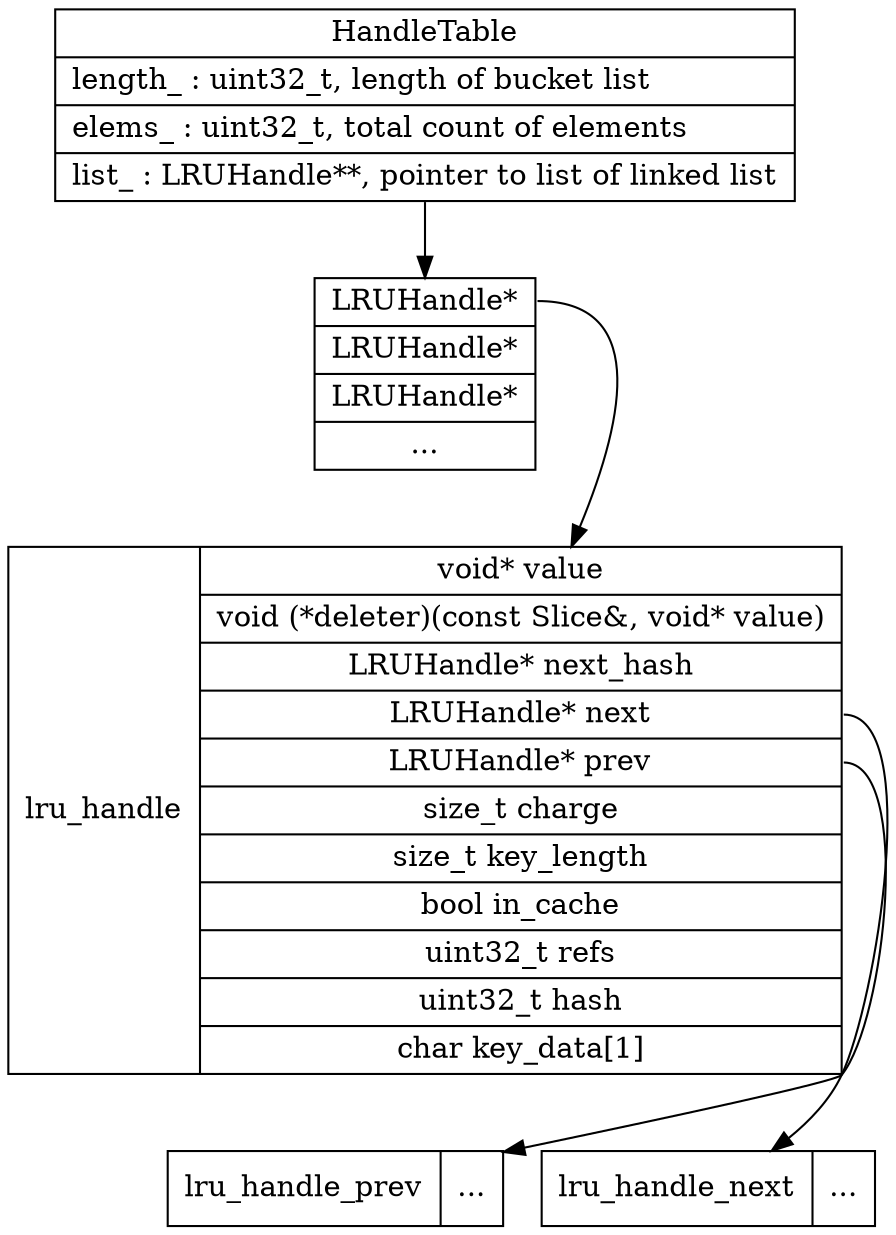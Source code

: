 digraph HandleTable {
    HandleTable [
        shape="record"
        label="{HandleTable|
            <s0> length_ : uint32_t, length of bucket list\l|
            <s1> elems_ : uint32_t, total count of elements\l|
            <s2> list_ : LRUHandle**, pointer to list of linked list\l}"
    ];

    list_ [
        shape="record"
        label="{<f0> LRUHandle* | LRUHandle* | LRUHandle* |...}"
    ]

    lru_handle [
        shape="record"
        label=" lru_handle | {void* value | 
            void (*deleter)(const Slice&, void* value) |
            <l0> LRUHandle* next_hash | 
            <l1> LRUHandle* next | 
            <l2> LRUHandle* prev |
            size_t charge |
            size_t key_length |
            bool in_cache | 
            uint32_t refs |
            uint32_t hash |
            char key_data[1]}"
    ]

    lru_prev [
        shape="record"
        label="lru_handle_prev | {...}"
    ]

    lru_next [
        shape="record"
        label="lru_handle_next | {...}"
    ]

    HandleTable:s2 -> list_
    list_:f0 -> lru_handle
    lru_handle:l1 -> lru_next
    lru_handle:l2 -> lru_prev
}

